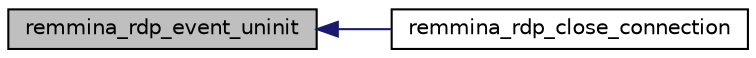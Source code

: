 digraph "remmina_rdp_event_uninit"
{
  edge [fontname="Helvetica",fontsize="10",labelfontname="Helvetica",labelfontsize="10"];
  node [fontname="Helvetica",fontsize="10",shape=record];
  rankdir="LR";
  Node839 [label="remmina_rdp_event_uninit",height=0.2,width=0.4,color="black", fillcolor="grey75", style="filled", fontcolor="black"];
  Node839 -> Node840 [dir="back",color="midnightblue",fontsize="10",style="solid",fontname="Helvetica"];
  Node840 [label="remmina_rdp_close_connection",height=0.2,width=0.4,color="black", fillcolor="white", style="filled",URL="$rdp__plugin_8c.html#a1beaae641f40fc4fbcafe84846a2eb76"];
}
